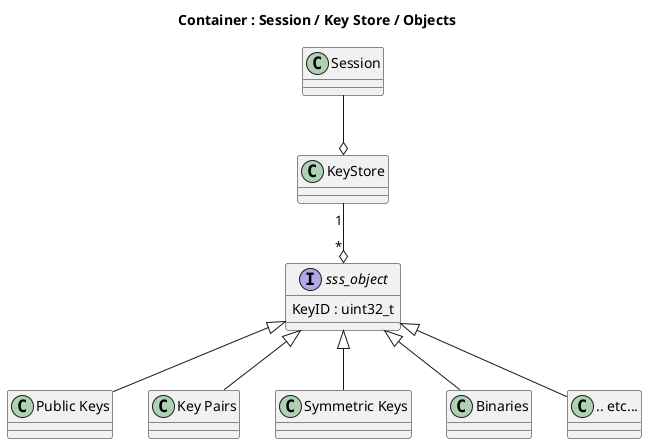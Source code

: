 @startuml

    title Container : Session / Key Store / Objects

    Session --o KeyStore

    Interface sss_object  as "sss_object" {
        KeyID : uint32_t
    }

    KeyStore "1" --o "*" sss_object
    
    sss_object <|-- "Public Keys"
    sss_object <|-- "Key Pairs"
    sss_object <|-- "Symmetric Keys"
    sss_object <|-- "Binaries"
    class Others as ".. etc..."

    sss_object <|-- Others

@enduml
